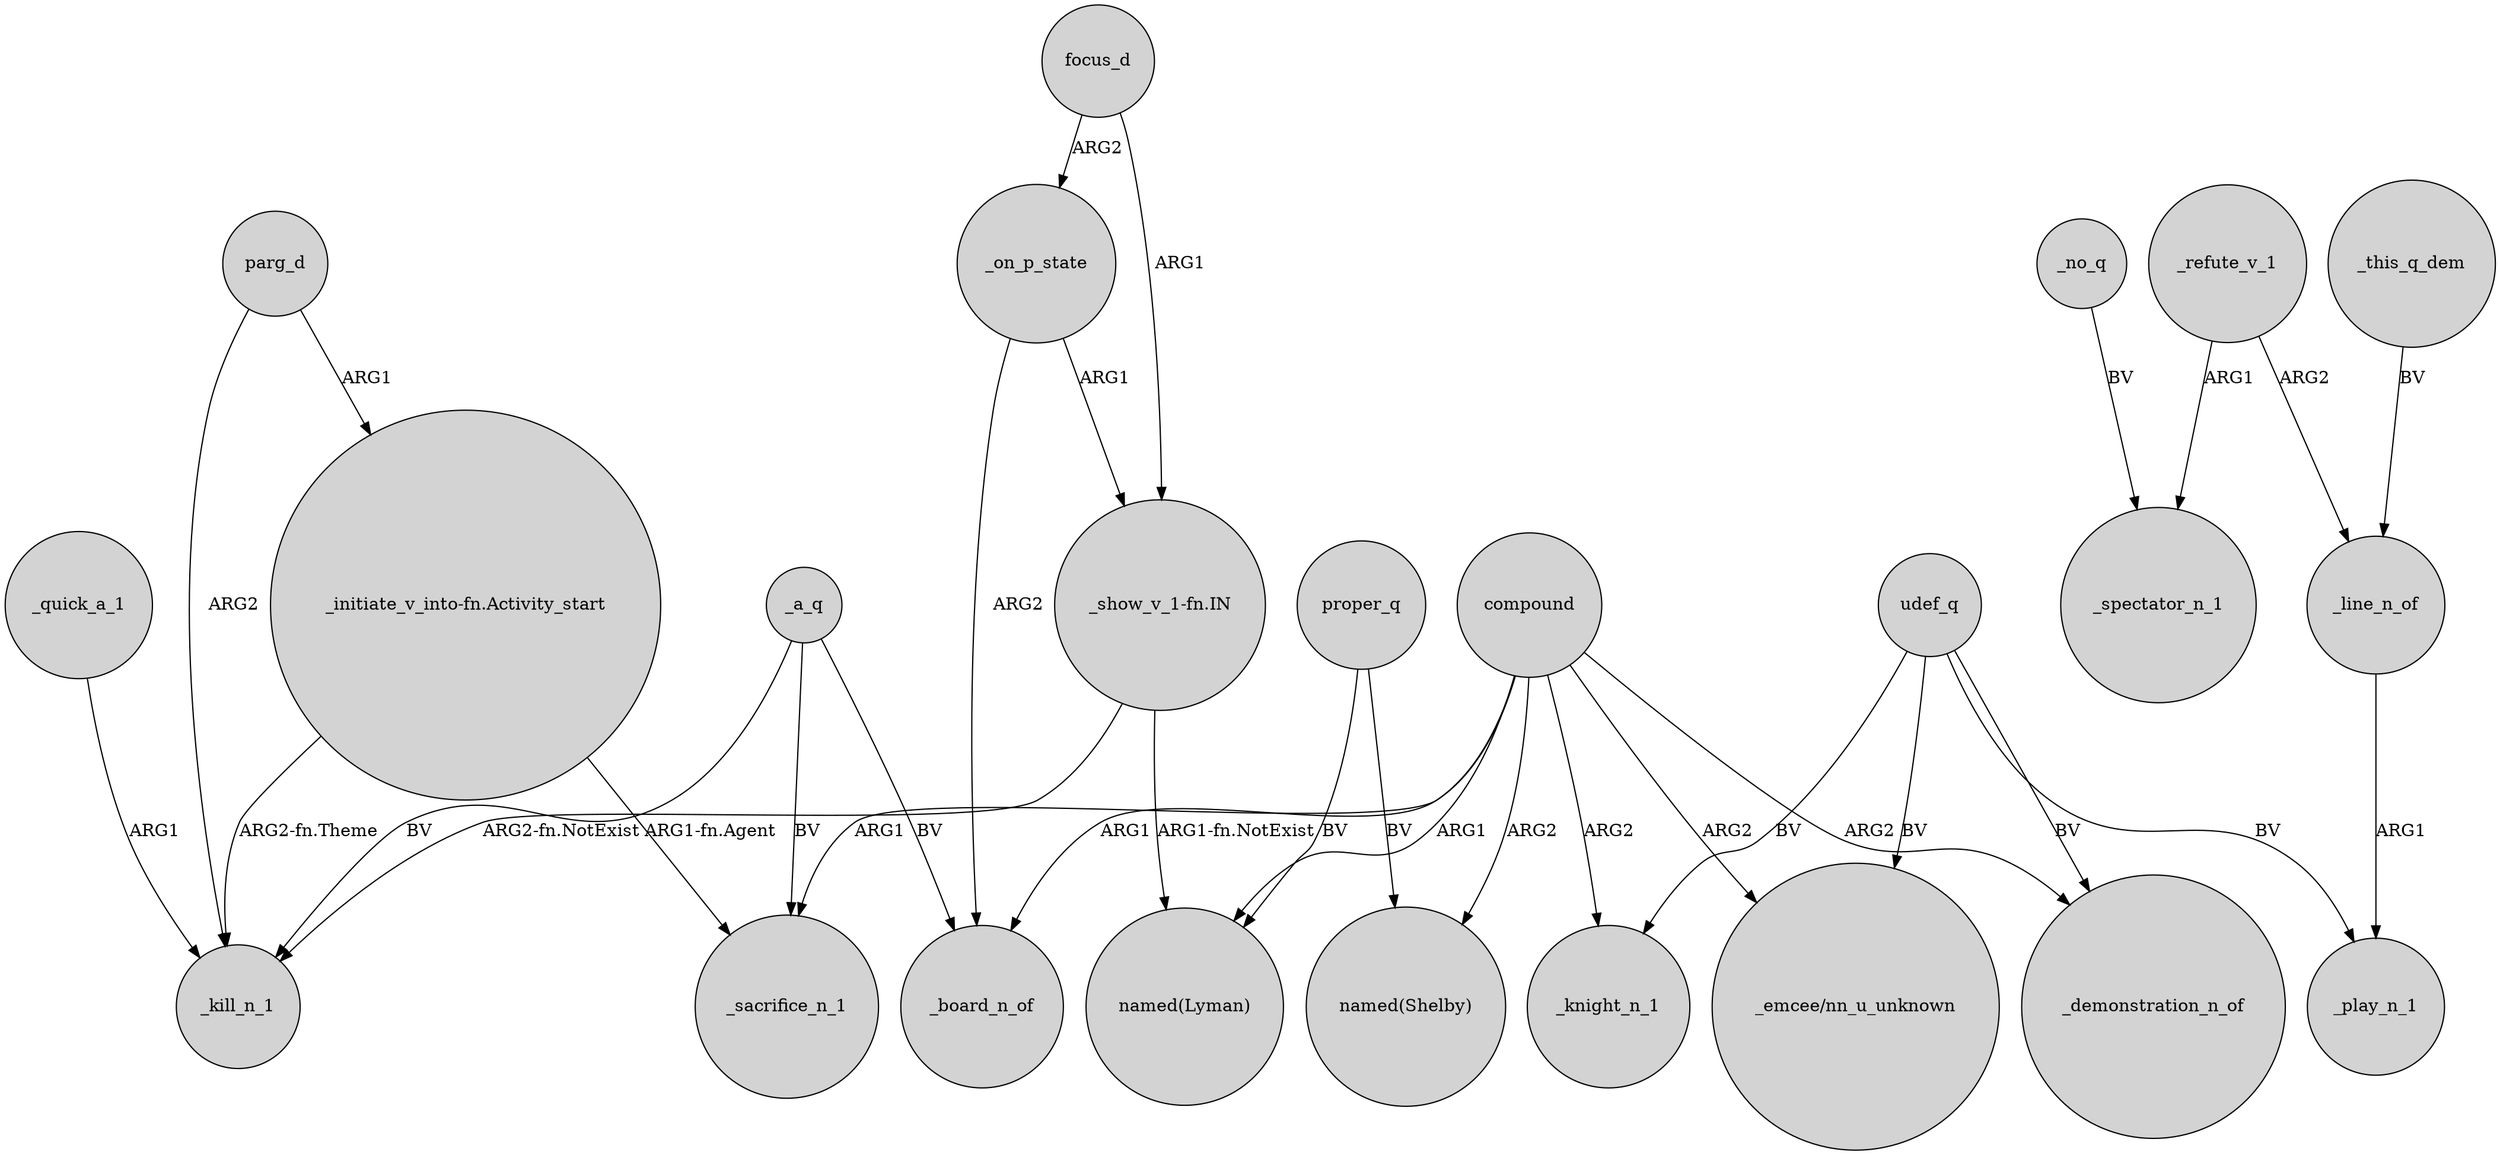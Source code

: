 digraph {
	node [shape=circle style=filled]
	focus_d -> "_show_v_1-fn.IN" [label=ARG1]
	compound -> _knight_n_1 [label=ARG2]
	"_show_v_1-fn.IN" -> _kill_n_1 [label="ARG2-fn.NotExist"]
	"_initiate_v_into-fn.Activity_start" -> _kill_n_1 [label="ARG2-fn.Theme"]
	udef_q -> _knight_n_1 [label=BV]
	focus_d -> _on_p_state [label=ARG2]
	compound -> _board_n_of [label=ARG1]
	_line_n_of -> _play_n_1 [label=ARG1]
	udef_q -> _play_n_1 [label=BV]
	compound -> "named(Lyman)" [label=ARG1]
	_a_q -> _board_n_of [label=BV]
	compound -> "_emcee/nn_u_unknown" [label=ARG2]
	parg_d -> "_initiate_v_into-fn.Activity_start" [label=ARG1]
	parg_d -> _kill_n_1 [label=ARG2]
	_on_p_state -> "_show_v_1-fn.IN" [label=ARG1]
	"_show_v_1-fn.IN" -> "named(Lyman)" [label="ARG1-fn.NotExist"]
	_refute_v_1 -> _line_n_of [label=ARG2]
	_a_q -> _sacrifice_n_1 [label=BV]
	proper_q -> "named(Shelby)" [label=BV]
	_no_q -> _spectator_n_1 [label=BV]
	_this_q_dem -> _line_n_of [label=BV]
	_quick_a_1 -> _kill_n_1 [label=ARG1]
	_on_p_state -> _board_n_of [label=ARG2]
	proper_q -> "named(Lyman)" [label=BV]
	_a_q -> _kill_n_1 [label=BV]
	compound -> "named(Shelby)" [label=ARG2]
	_refute_v_1 -> _spectator_n_1 [label=ARG1]
	"_initiate_v_into-fn.Activity_start" -> _sacrifice_n_1 [label="ARG1-fn.Agent"]
	compound -> _demonstration_n_of [label=ARG2]
	udef_q -> "_emcee/nn_u_unknown" [label=BV]
	compound -> _sacrifice_n_1 [label=ARG1]
	udef_q -> _demonstration_n_of [label=BV]
}
